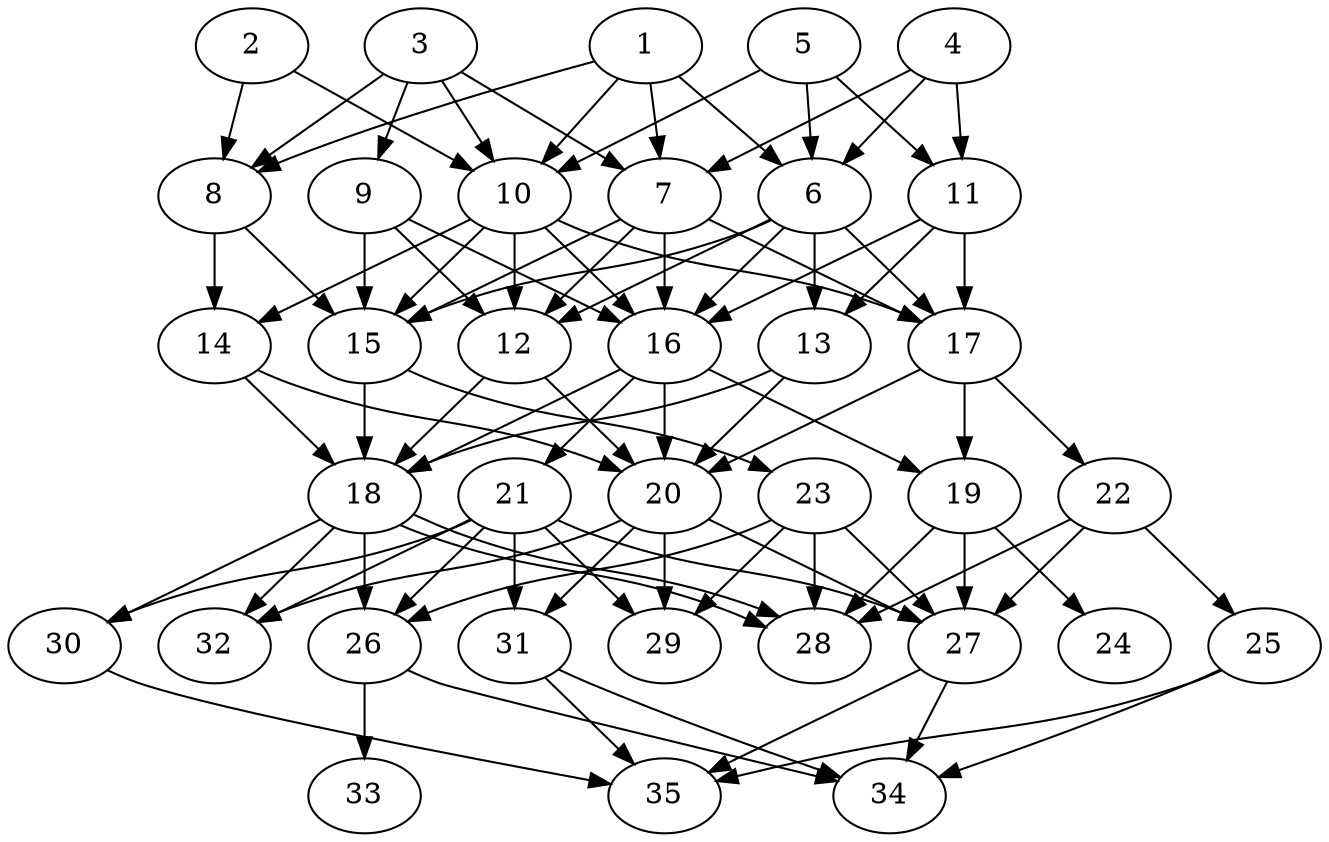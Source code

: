 // DAG automatically generated by daggen at Tue Aug  6 16:28:02 2019
// ./daggen --dot -n 35 --ccr 0.3 --fat 0.6 --regular 0.5 --density 0.8 --mindata 5242880 --maxdata 52428800 
digraph G {
  1 [size="26296320", alpha="0.14", expect_size="7888896"] 
  1 -> 6 [size ="7888896"]
  1 -> 7 [size ="7888896"]
  1 -> 8 [size ="7888896"]
  1 -> 10 [size ="7888896"]
  2 [size="103069013", alpha="0.14", expect_size="30920704"] 
  2 -> 8 [size ="30920704"]
  2 -> 10 [size ="30920704"]
  3 [size="143837867", alpha="0.04", expect_size="43151360"] 
  3 -> 7 [size ="43151360"]
  3 -> 8 [size ="43151360"]
  3 -> 9 [size ="43151360"]
  3 -> 10 [size ="43151360"]
  4 [size="63535787", alpha="0.15", expect_size="19060736"] 
  4 -> 6 [size ="19060736"]
  4 -> 7 [size ="19060736"]
  4 -> 11 [size ="19060736"]
  5 [size="130293760", alpha="0.05", expect_size="39088128"] 
  5 -> 6 [size ="39088128"]
  5 -> 10 [size ="39088128"]
  5 -> 11 [size ="39088128"]
  6 [size="20940800", alpha="0.18", expect_size="6282240"] 
  6 -> 12 [size ="6282240"]
  6 -> 13 [size ="6282240"]
  6 -> 15 [size ="6282240"]
  6 -> 16 [size ="6282240"]
  6 -> 17 [size ="6282240"]
  7 [size="41472000", alpha="0.11", expect_size="12441600"] 
  7 -> 12 [size ="12441600"]
  7 -> 15 [size ="12441600"]
  7 -> 16 [size ="12441600"]
  7 -> 17 [size ="12441600"]
  8 [size="173199360", alpha="0.08", expect_size="51959808"] 
  8 -> 14 [size ="51959808"]
  8 -> 15 [size ="51959808"]
  9 [size="141213013", alpha="0.15", expect_size="42363904"] 
  9 -> 12 [size ="42363904"]
  9 -> 15 [size ="42363904"]
  9 -> 16 [size ="42363904"]
  10 [size="38888107", alpha="0.07", expect_size="11666432"] 
  10 -> 12 [size ="11666432"]
  10 -> 14 [size ="11666432"]
  10 -> 15 [size ="11666432"]
  10 -> 16 [size ="11666432"]
  10 -> 17 [size ="11666432"]
  11 [size="55115093", alpha="0.09", expect_size="16534528"] 
  11 -> 13 [size ="16534528"]
  11 -> 16 [size ="16534528"]
  11 -> 17 [size ="16534528"]
  12 [size="162075307", alpha="0.06", expect_size="48622592"] 
  12 -> 18 [size ="48622592"]
  12 -> 20 [size ="48622592"]
  13 [size="115585707", alpha="0.17", expect_size="34675712"] 
  13 -> 18 [size ="34675712"]
  13 -> 20 [size ="34675712"]
  14 [size="150459733", alpha="0.02", expect_size="45137920"] 
  14 -> 18 [size ="45137920"]
  14 -> 20 [size ="45137920"]
  15 [size="107335680", alpha="0.01", expect_size="32200704"] 
  15 -> 18 [size ="32200704"]
  15 -> 23 [size ="32200704"]
  16 [size="150019413", alpha="0.09", expect_size="45005824"] 
  16 -> 18 [size ="45005824"]
  16 -> 19 [size ="45005824"]
  16 -> 20 [size ="45005824"]
  16 -> 21 [size ="45005824"]
  17 [size="138014720", alpha="0.00", expect_size="41404416"] 
  17 -> 19 [size ="41404416"]
  17 -> 20 [size ="41404416"]
  17 -> 22 [size ="41404416"]
  18 [size="68471467", alpha="0.02", expect_size="20541440"] 
  18 -> 26 [size ="20541440"]
  18 -> 28 [size ="20541440"]
  18 -> 28 [size ="20541440"]
  18 -> 30 [size ="20541440"]
  18 -> 32 [size ="20541440"]
  19 [size="133925547", alpha="0.08", expect_size="40177664"] 
  19 -> 24 [size ="40177664"]
  19 -> 27 [size ="40177664"]
  19 -> 28 [size ="40177664"]
  20 [size="91805013", alpha="0.20", expect_size="27541504"] 
  20 -> 27 [size ="27541504"]
  20 -> 29 [size ="27541504"]
  20 -> 31 [size ="27541504"]
  20 -> 32 [size ="27541504"]
  21 [size="148619947", alpha="0.12", expect_size="44585984"] 
  21 -> 26 [size ="44585984"]
  21 -> 27 [size ="44585984"]
  21 -> 29 [size ="44585984"]
  21 -> 30 [size ="44585984"]
  21 -> 31 [size ="44585984"]
  21 -> 32 [size ="44585984"]
  22 [size="60736853", alpha="0.16", expect_size="18221056"] 
  22 -> 25 [size ="18221056"]
  22 -> 27 [size ="18221056"]
  22 -> 28 [size ="18221056"]
  23 [size="105035093", alpha="0.16", expect_size="31510528"] 
  23 -> 26 [size ="31510528"]
  23 -> 27 [size ="31510528"]
  23 -> 28 [size ="31510528"]
  23 -> 29 [size ="31510528"]
  24 [size="85019307", alpha="0.01", expect_size="25505792"] 
  25 [size="99925333", alpha="0.01", expect_size="29977600"] 
  25 -> 34 [size ="29977600"]
  25 -> 35 [size ="29977600"]
  26 [size="111551147", alpha="0.01", expect_size="33465344"] 
  26 -> 33 [size ="33465344"]
  26 -> 34 [size ="33465344"]
  27 [size="25507840", alpha="0.05", expect_size="7652352"] 
  27 -> 34 [size ="7652352"]
  27 -> 35 [size ="7652352"]
  28 [size="28504747", alpha="0.08", expect_size="8551424"] 
  29 [size="45544107", alpha="0.07", expect_size="13663232"] 
  30 [size="109288107", alpha="0.09", expect_size="32786432"] 
  30 -> 35 [size ="32786432"]
  31 [size="107042133", alpha="0.15", expect_size="32112640"] 
  31 -> 34 [size ="32112640"]
  31 -> 35 [size ="32112640"]
  32 [size="47626240", alpha="0.20", expect_size="14287872"] 
  33 [size="173922987", alpha="0.17", expect_size="52176896"] 
  34 [size="140434773", alpha="0.11", expect_size="42130432"] 
  35 [size="150514347", alpha="0.17", expect_size="45154304"] 
}
